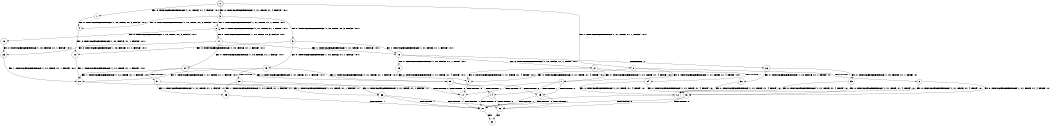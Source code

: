 digraph BCG {
size = "7, 10.5";
center = TRUE;
node [shape = circle];
0 [peripheries = 2];
0 -> 1 [label = "EX !0 !ATOMIC_EXCH_BRANCH (1, +1, TRUE, +1, 4, FALSE) !:0:1:"];
0 -> 2 [label = "EX !1 !ATOMIC_EXCH_BRANCH (1, +1, TRUE, +1, 1, FALSE) !:0:1:"];
0 -> 3 [label = "EX !0 !ATOMIC_EXCH_BRANCH (1, +1, TRUE, +1, 4, FALSE) !:0:1:"];
1 -> 4 [label = "EX !0 !ATOMIC_EXCH_BRANCH (1, +0, TRUE, +0, 3, FALSE) !:0:1:"];
2 -> 5 [label = "EX !0 !ATOMIC_EXCH_BRANCH (1, +1, TRUE, +1, 4, TRUE) !:0:1:"];
2 -> 6 [label = "TERMINATE !1"];
2 -> 7 [label = "EX !0 !ATOMIC_EXCH_BRANCH (1, +1, TRUE, +1, 4, TRUE) !:0:1:"];
3 -> 4 [label = "EX !0 !ATOMIC_EXCH_BRANCH (1, +0, TRUE, +0, 3, FALSE) !:0:1:"];
3 -> 8 [label = "EX !1 !ATOMIC_EXCH_BRANCH (1, +1, TRUE, +1, 1, TRUE) !:0:1:"];
3 -> 9 [label = "EX !0 !ATOMIC_EXCH_BRANCH (1, +0, TRUE, +0, 3, FALSE) !:0:1:"];
4 -> 10 [label = "EX !0 !ATOMIC_EXCH_BRANCH (1, +0, FALSE, +1, 1, FALSE) !:0:1:"];
5 -> 11 [label = "TERMINATE !0"];
6 -> 12 [label = "EX !0 !ATOMIC_EXCH_BRANCH (1, +1, TRUE, +1, 4, TRUE) !:0:"];
6 -> 13 [label = "EX !0 !ATOMIC_EXCH_BRANCH (1, +1, TRUE, +1, 4, TRUE) !:0:"];
7 -> 11 [label = "TERMINATE !0"];
7 -> 14 [label = "TERMINATE !1"];
7 -> 15 [label = "TERMINATE !0"];
8 -> 16 [label = "EX !0 !ATOMIC_EXCH_BRANCH (1, +0, TRUE, +0, 3, FALSE) !:0:1:"];
8 -> 8 [label = "EX !1 !ATOMIC_EXCH_BRANCH (1, +1, TRUE, +1, 1, TRUE) !:0:1:"];
8 -> 17 [label = "EX !0 !ATOMIC_EXCH_BRANCH (1, +0, TRUE, +0, 3, FALSE) !:0:1:"];
9 -> 10 [label = "EX !0 !ATOMIC_EXCH_BRANCH (1, +0, FALSE, +1, 1, FALSE) !:0:1:"];
9 -> 18 [label = "EX !1 !ATOMIC_EXCH_BRANCH (1, +1, TRUE, +1, 1, FALSE) !:0:1:"];
9 -> 19 [label = "EX !0 !ATOMIC_EXCH_BRANCH (1, +0, FALSE, +1, 1, FALSE) !:0:1:"];
10 -> 20 [label = "EX !1 !ATOMIC_EXCH_BRANCH (1, +1, TRUE, +1, 1, FALSE) !:0:1:"];
11 -> 21 [label = "TERMINATE !1"];
12 -> 21 [label = "TERMINATE !0"];
13 -> 21 [label = "TERMINATE !0"];
13 -> 22 [label = "TERMINATE !0"];
14 -> 21 [label = "TERMINATE !0"];
14 -> 22 [label = "TERMINATE !0"];
15 -> 21 [label = "TERMINATE !1"];
15 -> 22 [label = "TERMINATE !1"];
16 -> 23 [label = "EX !0 !ATOMIC_EXCH_BRANCH (1, +0, FALSE, +1, 1, FALSE) !:0:1:"];
17 -> 23 [label = "EX !0 !ATOMIC_EXCH_BRANCH (1, +0, FALSE, +1, 1, FALSE) !:0:1:"];
17 -> 18 [label = "EX !1 !ATOMIC_EXCH_BRANCH (1, +1, TRUE, +1, 1, FALSE) !:0:1:"];
17 -> 24 [label = "EX !0 !ATOMIC_EXCH_BRANCH (1, +0, FALSE, +1, 1, FALSE) !:0:1:"];
18 -> 25 [label = "EX !0 !ATOMIC_EXCH_BRANCH (1, +0, FALSE, +1, 1, TRUE) !:0:1:"];
18 -> 26 [label = "TERMINATE !1"];
18 -> 27 [label = "EX !0 !ATOMIC_EXCH_BRANCH (1, +0, FALSE, +1, 1, TRUE) !:0:1:"];
19 -> 20 [label = "EX !1 !ATOMIC_EXCH_BRANCH (1, +1, TRUE, +1, 1, FALSE) !:0:1:"];
19 -> 28 [label = "TERMINATE !0"];
19 -> 29 [label = "EX !1 !ATOMIC_EXCH_BRANCH (1, +1, TRUE, +1, 1, FALSE) !:0:1:"];
20 -> 11 [label = "TERMINATE !0"];
21 -> 30 [label = "exit"];
22 -> 30 [label = "exit"];
23 -> 20 [label = "EX !1 !ATOMIC_EXCH_BRANCH (1, +1, TRUE, +1, 1, FALSE) !:0:1:"];
24 -> 20 [label = "EX !1 !ATOMIC_EXCH_BRANCH (1, +1, TRUE, +1, 1, FALSE) !:0:1:"];
24 -> 31 [label = "TERMINATE !0"];
24 -> 29 [label = "EX !1 !ATOMIC_EXCH_BRANCH (1, +1, TRUE, +1, 1, FALSE) !:0:1:"];
25 -> 5 [label = "EX !0 !ATOMIC_EXCH_BRANCH (1, +1, TRUE, +1, 4, TRUE) !:0:1:"];
26 -> 32 [label = "EX !0 !ATOMIC_EXCH_BRANCH (1, +0, FALSE, +1, 1, TRUE) !:0:"];
26 -> 33 [label = "EX !0 !ATOMIC_EXCH_BRANCH (1, +0, FALSE, +1, 1, TRUE) !:0:"];
27 -> 5 [label = "EX !0 !ATOMIC_EXCH_BRANCH (1, +1, TRUE, +1, 4, TRUE) !:0:1:"];
27 -> 34 [label = "TERMINATE !1"];
27 -> 7 [label = "EX !0 !ATOMIC_EXCH_BRANCH (1, +1, TRUE, +1, 4, TRUE) !:0:1:"];
28 -> 35 [label = "EX !1 !ATOMIC_EXCH_BRANCH (1, +1, TRUE, +1, 1, FALSE) !:1:"];
28 -> 36 [label = "EX !1 !ATOMIC_EXCH_BRANCH (1, +1, TRUE, +1, 1, FALSE) !:1:"];
29 -> 11 [label = "TERMINATE !0"];
29 -> 14 [label = "TERMINATE !1"];
29 -> 15 [label = "TERMINATE !0"];
31 -> 35 [label = "EX !1 !ATOMIC_EXCH_BRANCH (1, +1, TRUE, +1, 1, FALSE) !:1:"];
31 -> 36 [label = "EX !1 !ATOMIC_EXCH_BRANCH (1, +1, TRUE, +1, 1, FALSE) !:1:"];
32 -> 12 [label = "EX !0 !ATOMIC_EXCH_BRANCH (1, +1, TRUE, +1, 4, TRUE) !:0:"];
33 -> 12 [label = "EX !0 !ATOMIC_EXCH_BRANCH (1, +1, TRUE, +1, 4, TRUE) !:0:"];
33 -> 13 [label = "EX !0 !ATOMIC_EXCH_BRANCH (1, +1, TRUE, +1, 4, TRUE) !:0:"];
34 -> 12 [label = "EX !0 !ATOMIC_EXCH_BRANCH (1, +1, TRUE, +1, 4, TRUE) !:0:"];
34 -> 13 [label = "EX !0 !ATOMIC_EXCH_BRANCH (1, +1, TRUE, +1, 4, TRUE) !:0:"];
35 -> 21 [label = "TERMINATE !1"];
36 -> 21 [label = "TERMINATE !1"];
36 -> 22 [label = "TERMINATE !1"];
}
